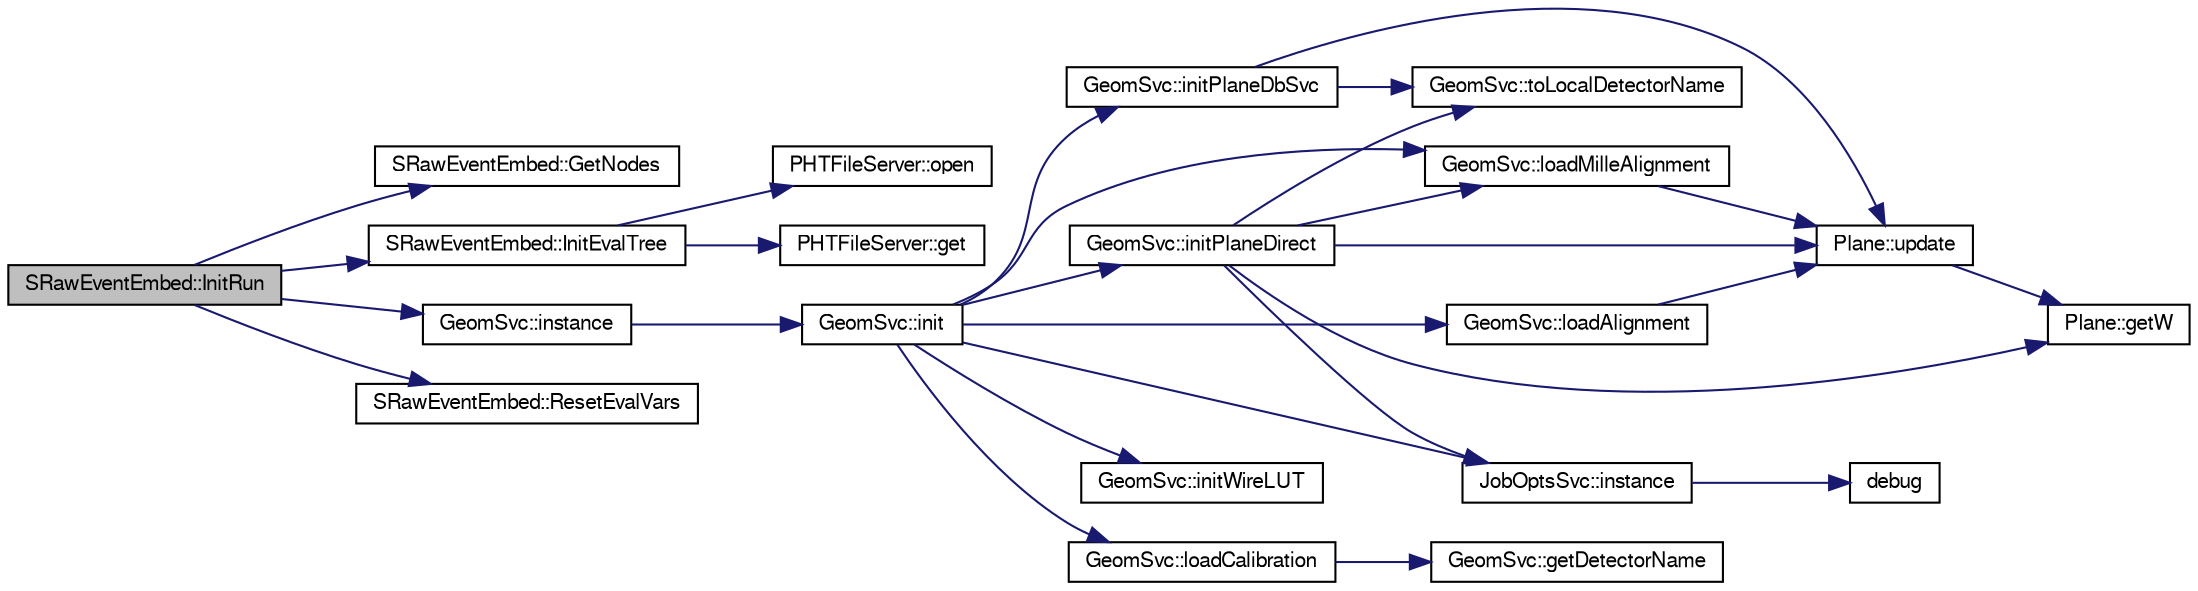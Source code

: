 digraph "SRawEventEmbed::InitRun"
{
  bgcolor="transparent";
  edge [fontname="FreeSans",fontsize="10",labelfontname="FreeSans",labelfontsize="10"];
  node [fontname="FreeSans",fontsize="10",shape=record];
  rankdir="LR";
  Node1 [label="SRawEventEmbed::InitRun",height=0.2,width=0.4,color="black", fillcolor="grey75", style="filled" fontcolor="black"];
  Node1 -> Node2 [color="midnightblue",fontsize="10",style="solid",fontname="FreeSans"];
  Node2 [label="SRawEventEmbed::GetNodes",height=0.2,width=0.4,color="black",URL="$d4/d36/classSRawEventEmbed.html#a23cf3e282474dd288714ed1f8b47d0a1"];
  Node1 -> Node3 [color="midnightblue",fontsize="10",style="solid",fontname="FreeSans"];
  Node3 [label="SRawEventEmbed::InitEvalTree",height=0.2,width=0.4,color="black",URL="$d4/d36/classSRawEventEmbed.html#a77d063049e144af9c402e927614b287a"];
  Node3 -> Node4 [color="midnightblue",fontsize="10",style="solid",fontname="FreeSans"];
  Node4 [label="PHTFileServer::get",height=0.2,width=0.4,color="black",URL="$d3/d2b/classPHTFileServer.html#a5a3ed7a2a70cc2e38dbe1cb33afe9c2f",tooltip="return reference to class singleton "];
  Node3 -> Node5 [color="midnightblue",fontsize="10",style="solid",fontname="FreeSans"];
  Node5 [label="PHTFileServer::open",height=0.2,width=0.4,color="black",URL="$d3/d2b/classPHTFileServer.html#aaae99c6748eb17d5f8d7df375bc6d615",tooltip="open a SafeTFile. If filename is not found in the map, create a new TFile and append to the map; incr..."];
  Node1 -> Node6 [color="midnightblue",fontsize="10",style="solid",fontname="FreeSans"];
  Node6 [label="GeomSvc::instance",height=0.2,width=0.4,color="black",URL="$d0/da0/classGeomSvc.html#a2b7ecf5467120206b9479654c48ad7c4",tooltip="singlton instance "];
  Node6 -> Node7 [color="midnightblue",fontsize="10",style="solid",fontname="FreeSans"];
  Node7 [label="GeomSvc::init",height=0.2,width=0.4,color="black",URL="$d0/da0/classGeomSvc.html#a96ec4efc82cbaed0b5623e4dd69385b6",tooltip="Initialization, either from MySQL or from ascii file. "];
  Node7 -> Node8 [color="midnightblue",fontsize="10",style="solid",fontname="FreeSans"];
  Node8 [label="GeomSvc::initPlaneDbSvc",height=0.2,width=0.4,color="black",URL="$d0/da0/classGeomSvc.html#adbe1473f9b3a8ff942da8d7d8ee28322"];
  Node8 -> Node9 [color="midnightblue",fontsize="10",style="solid",fontname="FreeSans"];
  Node9 [label="GeomSvc::toLocalDetectorName",height=0.2,width=0.4,color="black",URL="$d0/da0/classGeomSvc.html#a315e886f05db8254ed7d320706e268e6",tooltip="Convert the official detectorName to local detectorName. "];
  Node8 -> Node10 [color="midnightblue",fontsize="10",style="solid",fontname="FreeSans"];
  Node10 [label="Plane::update",height=0.2,width=0.4,color="black",URL="$dc/d90/classPlane.html#a7fbb07f76503fe057772e01f542afc32"];
  Node10 -> Node11 [color="midnightblue",fontsize="10",style="solid",fontname="FreeSans"];
  Node11 [label="Plane::getW",height=0.2,width=0.4,color="black",URL="$dc/d90/classPlane.html#a48ab3a309bee8c386464b36a7593df16"];
  Node7 -> Node12 [color="midnightblue",fontsize="10",style="solid",fontname="FreeSans"];
  Node12 [label="GeomSvc::initPlaneDirect",height=0.2,width=0.4,color="black",URL="$d0/da0/classGeomSvc.html#a0d550b9f787318d57cdae9db2d04d6fb"];
  Node12 -> Node11 [color="midnightblue",fontsize="10",style="solid",fontname="FreeSans"];
  Node12 -> Node13 [color="midnightblue",fontsize="10",style="solid",fontname="FreeSans"];
  Node13 [label="JobOptsSvc::instance",height=0.2,width=0.4,color="black",URL="$d8/d62/classJobOptsSvc.html#aeb0d694dc08274aa90b0d6b1ee8384cb",tooltip="singlton instance "];
  Node13 -> Node14 [color="midnightblue",fontsize="10",style="solid",fontname="FreeSans"];
  Node14 [label="debug",height=0.2,width=0.4,color="black",URL="$dd/d23/JobOptsSvc_8cxx.html#a71e70a8ecc08c35494b083076d2ace7b"];
  Node12 -> Node15 [color="midnightblue",fontsize="10",style="solid",fontname="FreeSans"];
  Node15 [label="GeomSvc::loadMilleAlignment",height=0.2,width=0.4,color="black",URL="$d0/da0/classGeomSvc.html#a418543d7b33fc95092b2cd4a7496f1b8"];
  Node15 -> Node10 [color="midnightblue",fontsize="10",style="solid",fontname="FreeSans"];
  Node12 -> Node9 [color="midnightblue",fontsize="10",style="solid",fontname="FreeSans"];
  Node12 -> Node10 [color="midnightblue",fontsize="10",style="solid",fontname="FreeSans"];
  Node7 -> Node16 [color="midnightblue",fontsize="10",style="solid",fontname="FreeSans"];
  Node16 [label="GeomSvc::initWireLUT",height=0.2,width=0.4,color="black",URL="$d0/da0/classGeomSvc.html#a0c78d3ac904cfbb367e96c73f176630d"];
  Node7 -> Node13 [color="midnightblue",fontsize="10",style="solid",fontname="FreeSans"];
  Node7 -> Node17 [color="midnightblue",fontsize="10",style="solid",fontname="FreeSans"];
  Node17 [label="GeomSvc::loadAlignment",height=0.2,width=0.4,color="black",URL="$d0/da0/classGeomSvc.html#ab6c810e39b86ce66a4be6a596b4d54b8"];
  Node17 -> Node10 [color="midnightblue",fontsize="10",style="solid",fontname="FreeSans"];
  Node7 -> Node18 [color="midnightblue",fontsize="10",style="solid",fontname="FreeSans"];
  Node18 [label="GeomSvc::loadCalibration",height=0.2,width=0.4,color="black",URL="$d0/da0/classGeomSvc.html#abc60088ed5985a796f5df18ae4299661"];
  Node18 -> Node19 [color="midnightblue",fontsize="10",style="solid",fontname="FreeSans"];
  Node19 [label="GeomSvc::getDetectorName",height=0.2,width=0.4,color="black",URL="$d0/da0/classGeomSvc.html#a64fde7dce7f3df7cf534796d7da4ecdb"];
  Node7 -> Node15 [color="midnightblue",fontsize="10",style="solid",fontname="FreeSans"];
  Node1 -> Node20 [color="midnightblue",fontsize="10",style="solid",fontname="FreeSans"];
  Node20 [label="SRawEventEmbed::ResetEvalVars",height=0.2,width=0.4,color="black",URL="$d4/d36/classSRawEventEmbed.html#ab9017a06545c2e82bb39e4a25729655a"];
}
